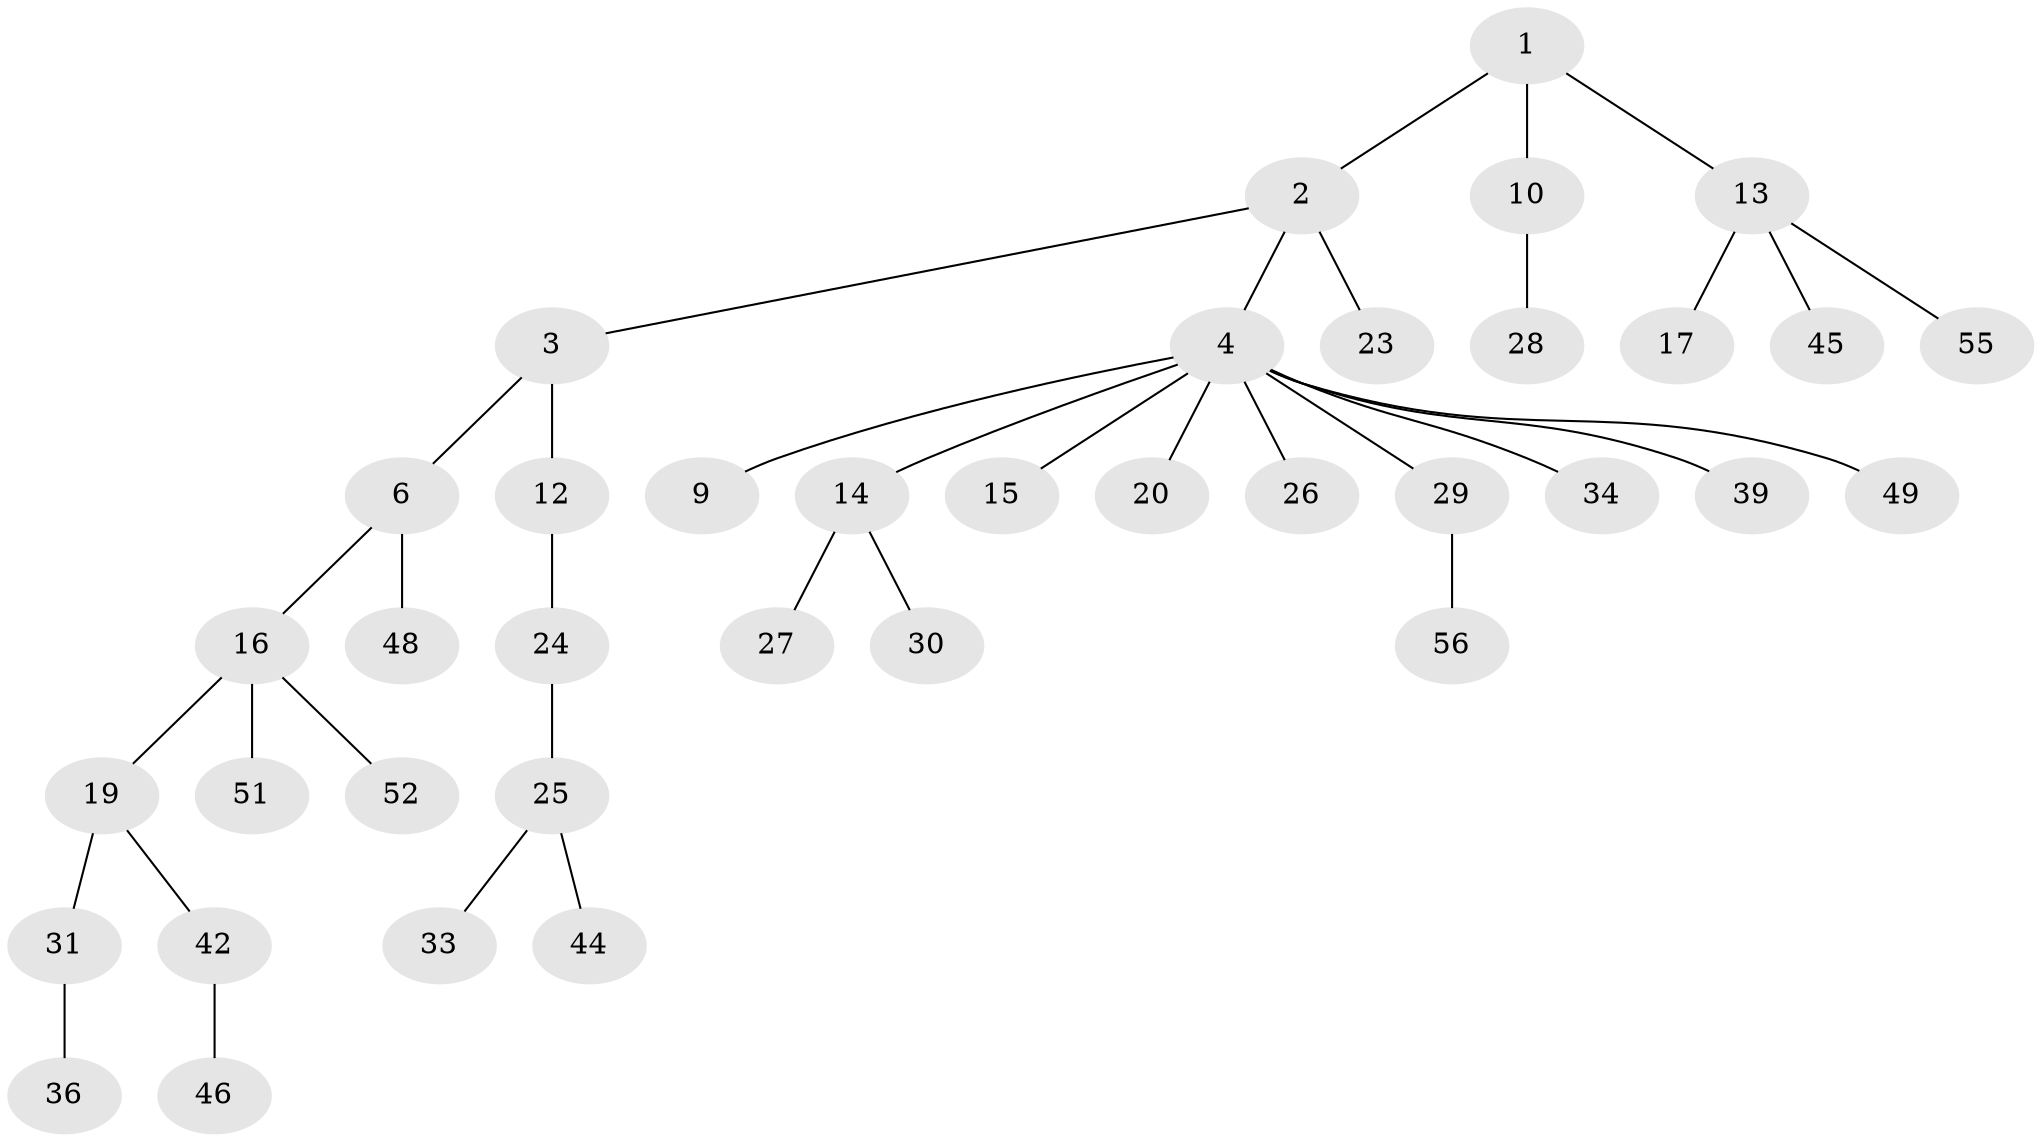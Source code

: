 // Generated by graph-tools (version 1.1) at 2025/24/03/03/25 07:24:08]
// undirected, 38 vertices, 37 edges
graph export_dot {
graph [start="1"]
  node [color=gray90,style=filled];
  1 [super="+11"];
  2 [super="+7"];
  3 [super="+8"];
  4 [super="+5"];
  6 [super="+47"];
  9;
  10;
  12;
  13 [super="+37"];
  14 [super="+21"];
  15;
  16 [super="+18"];
  17;
  19 [super="+22"];
  20;
  23 [super="+54"];
  24 [super="+32"];
  25 [super="+40"];
  26 [super="+38"];
  27;
  28 [super="+41"];
  29 [super="+43"];
  30 [super="+50"];
  31 [super="+35"];
  33;
  34 [super="+57"];
  36;
  39;
  42;
  44;
  45;
  46 [super="+53"];
  48 [super="+58"];
  49;
  51;
  52;
  55;
  56;
  1 -- 2;
  1 -- 10;
  1 -- 13;
  2 -- 3;
  2 -- 4;
  2 -- 23;
  3 -- 6;
  3 -- 12;
  4 -- 9;
  4 -- 14;
  4 -- 15;
  4 -- 26;
  4 -- 29;
  4 -- 49;
  4 -- 34;
  4 -- 20;
  4 -- 39;
  6 -- 16;
  6 -- 48;
  10 -- 28;
  12 -- 24;
  13 -- 17;
  13 -- 55;
  13 -- 45;
  14 -- 27;
  14 -- 30;
  16 -- 52;
  16 -- 19;
  16 -- 51;
  19 -- 31;
  19 -- 42;
  24 -- 25;
  25 -- 33;
  25 -- 44;
  29 -- 56;
  31 -- 36;
  42 -- 46;
}
